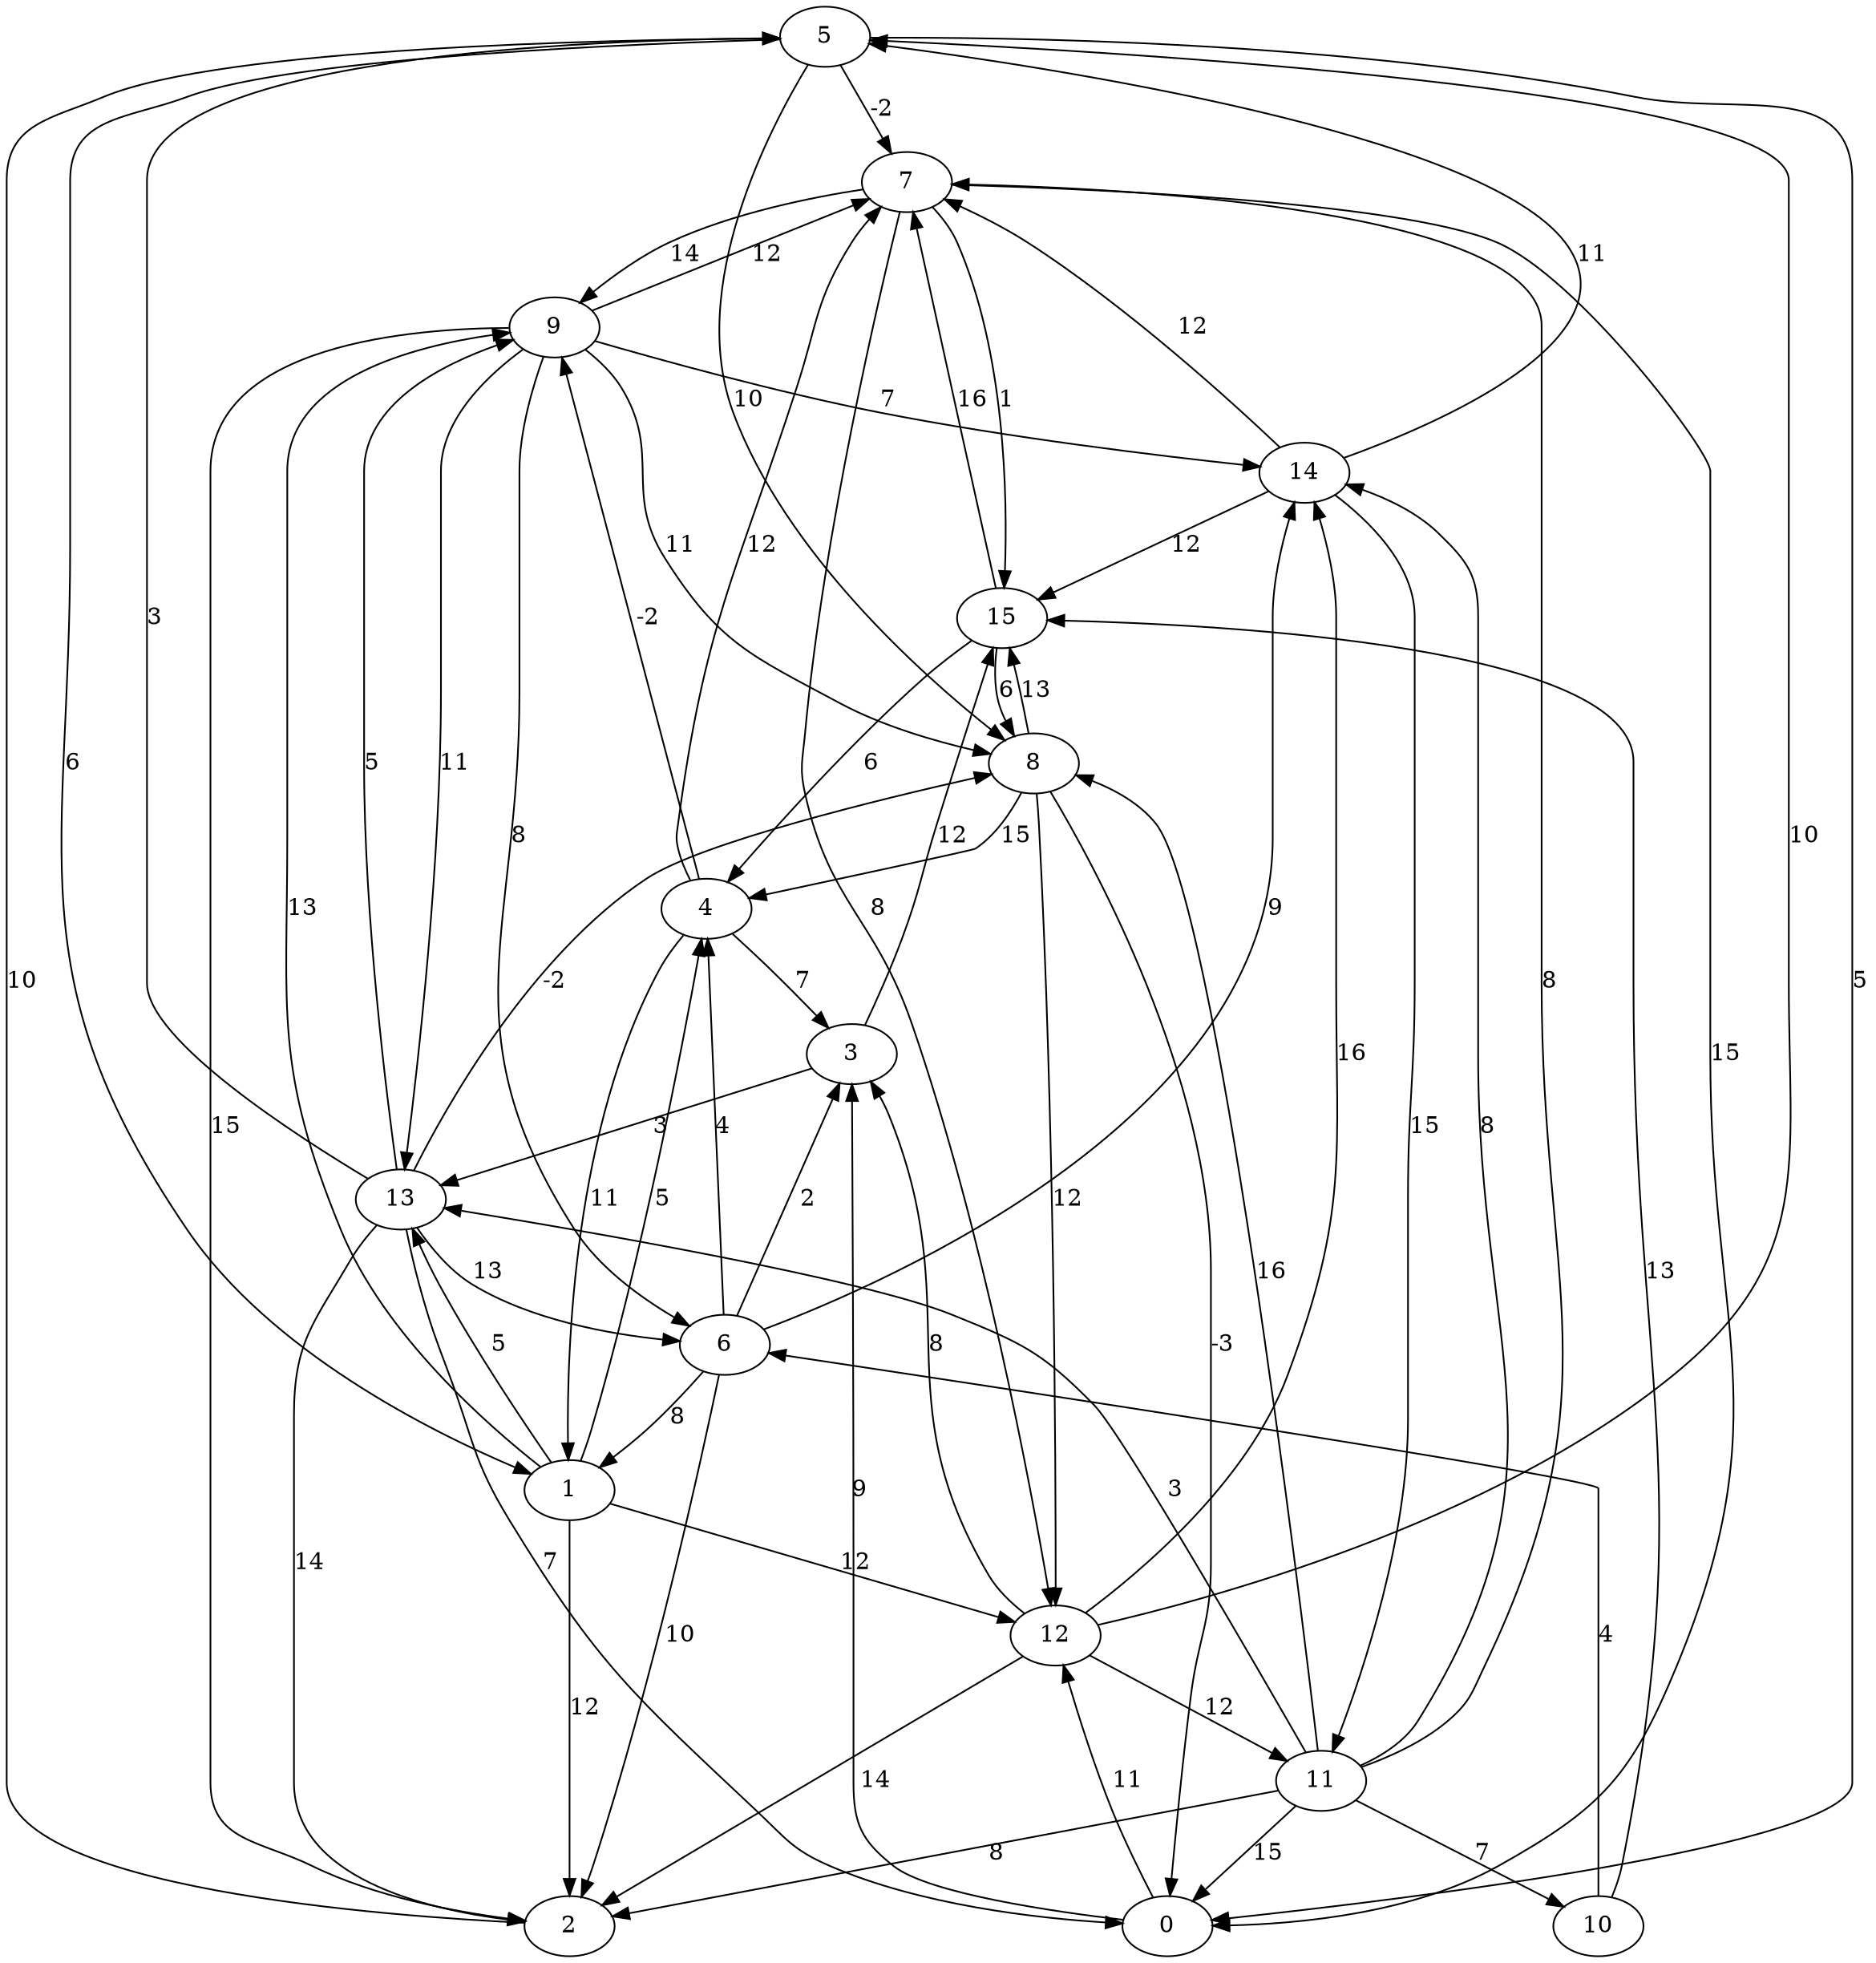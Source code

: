 digraph G {
    5 -> 7 [label = -2];
    4 -> 9 [label = -2];
    13 -> 8 [label = -2];
    8 -> 0 [label = -3];
    1 -> 9 [label = 13];
    4 -> 1 [label = 11];
    9 -> 13 [label = 11];
    12 -> 11 [label = 12];
    6 -> 4 [label = 4];
    5 -> 0 [label = 5];
    12 -> 5 [label = 10];
    12 -> 2 [label = 14];
    9 -> 2 [label = 15];
    10 -> 15 [label = 13];
    5 -> 8 [label = 10];
    15 -> 4 [label = 6];
    9 -> 14 [label = 7];
    4 -> 3 [label = 7];
    8 -> 15 [label = 13];
    11 -> 7 [label = 8];
    13 -> 5 [label = 3];
    1 -> 4 [label = 5];
    3 -> 13 [label = 3];
    14 -> 7 [label = 12];
    12 -> 14 [label = 16];
    7 -> 15 [label = 1];
    9 -> 8 [label = 11];
    6 -> 3 [label = 2];
    13 -> 0 [label = 7];
    15 -> 8 [label = 6];
    0 -> 12 [label = 11];
    13 -> 6 [label = 13];
    11 -> 14 [label = 8];
    7 -> 12 [label = 8];
    7 -> 0 [label = 15];
    6 -> 1 [label = 8];
    14 -> 11 [label = 15];
    1 -> 12 [label = 12];
    1 -> 2 [label = 12];
    9 -> 7 [label = 12];
    5 -> 1 [label = 6];
    14 -> 15 [label = 12];
    2 -> 5 [label = 10];
    9 -> 6 [label = 8];
    15 -> 7 [label = 16];
    13 -> 2 [label = 14];
    0 -> 3 [label = 9];
    13 -> 9 [label = 5];
    11 -> 8 [label = 16];
    6 -> 2 [label = 10];
    8 -> 4 [label = 15];
    1 -> 13 [label = 5];
    8 -> 12 [label = 12];
    7 -> 9 [label = 14];
    4 -> 7 [label = 12];
    11 -> 0 [label = 15];
    3 -> 15 [label = 12];
    12 -> 3 [label = 8];
    11 -> 10 [label = 7];
    14 -> 5 [label = 11];
    6 -> 14 [label = 9];
    10 -> 6 [label = 4];
    11 -> 2 [label = 8];
    11 -> 13 [label = 3];
}